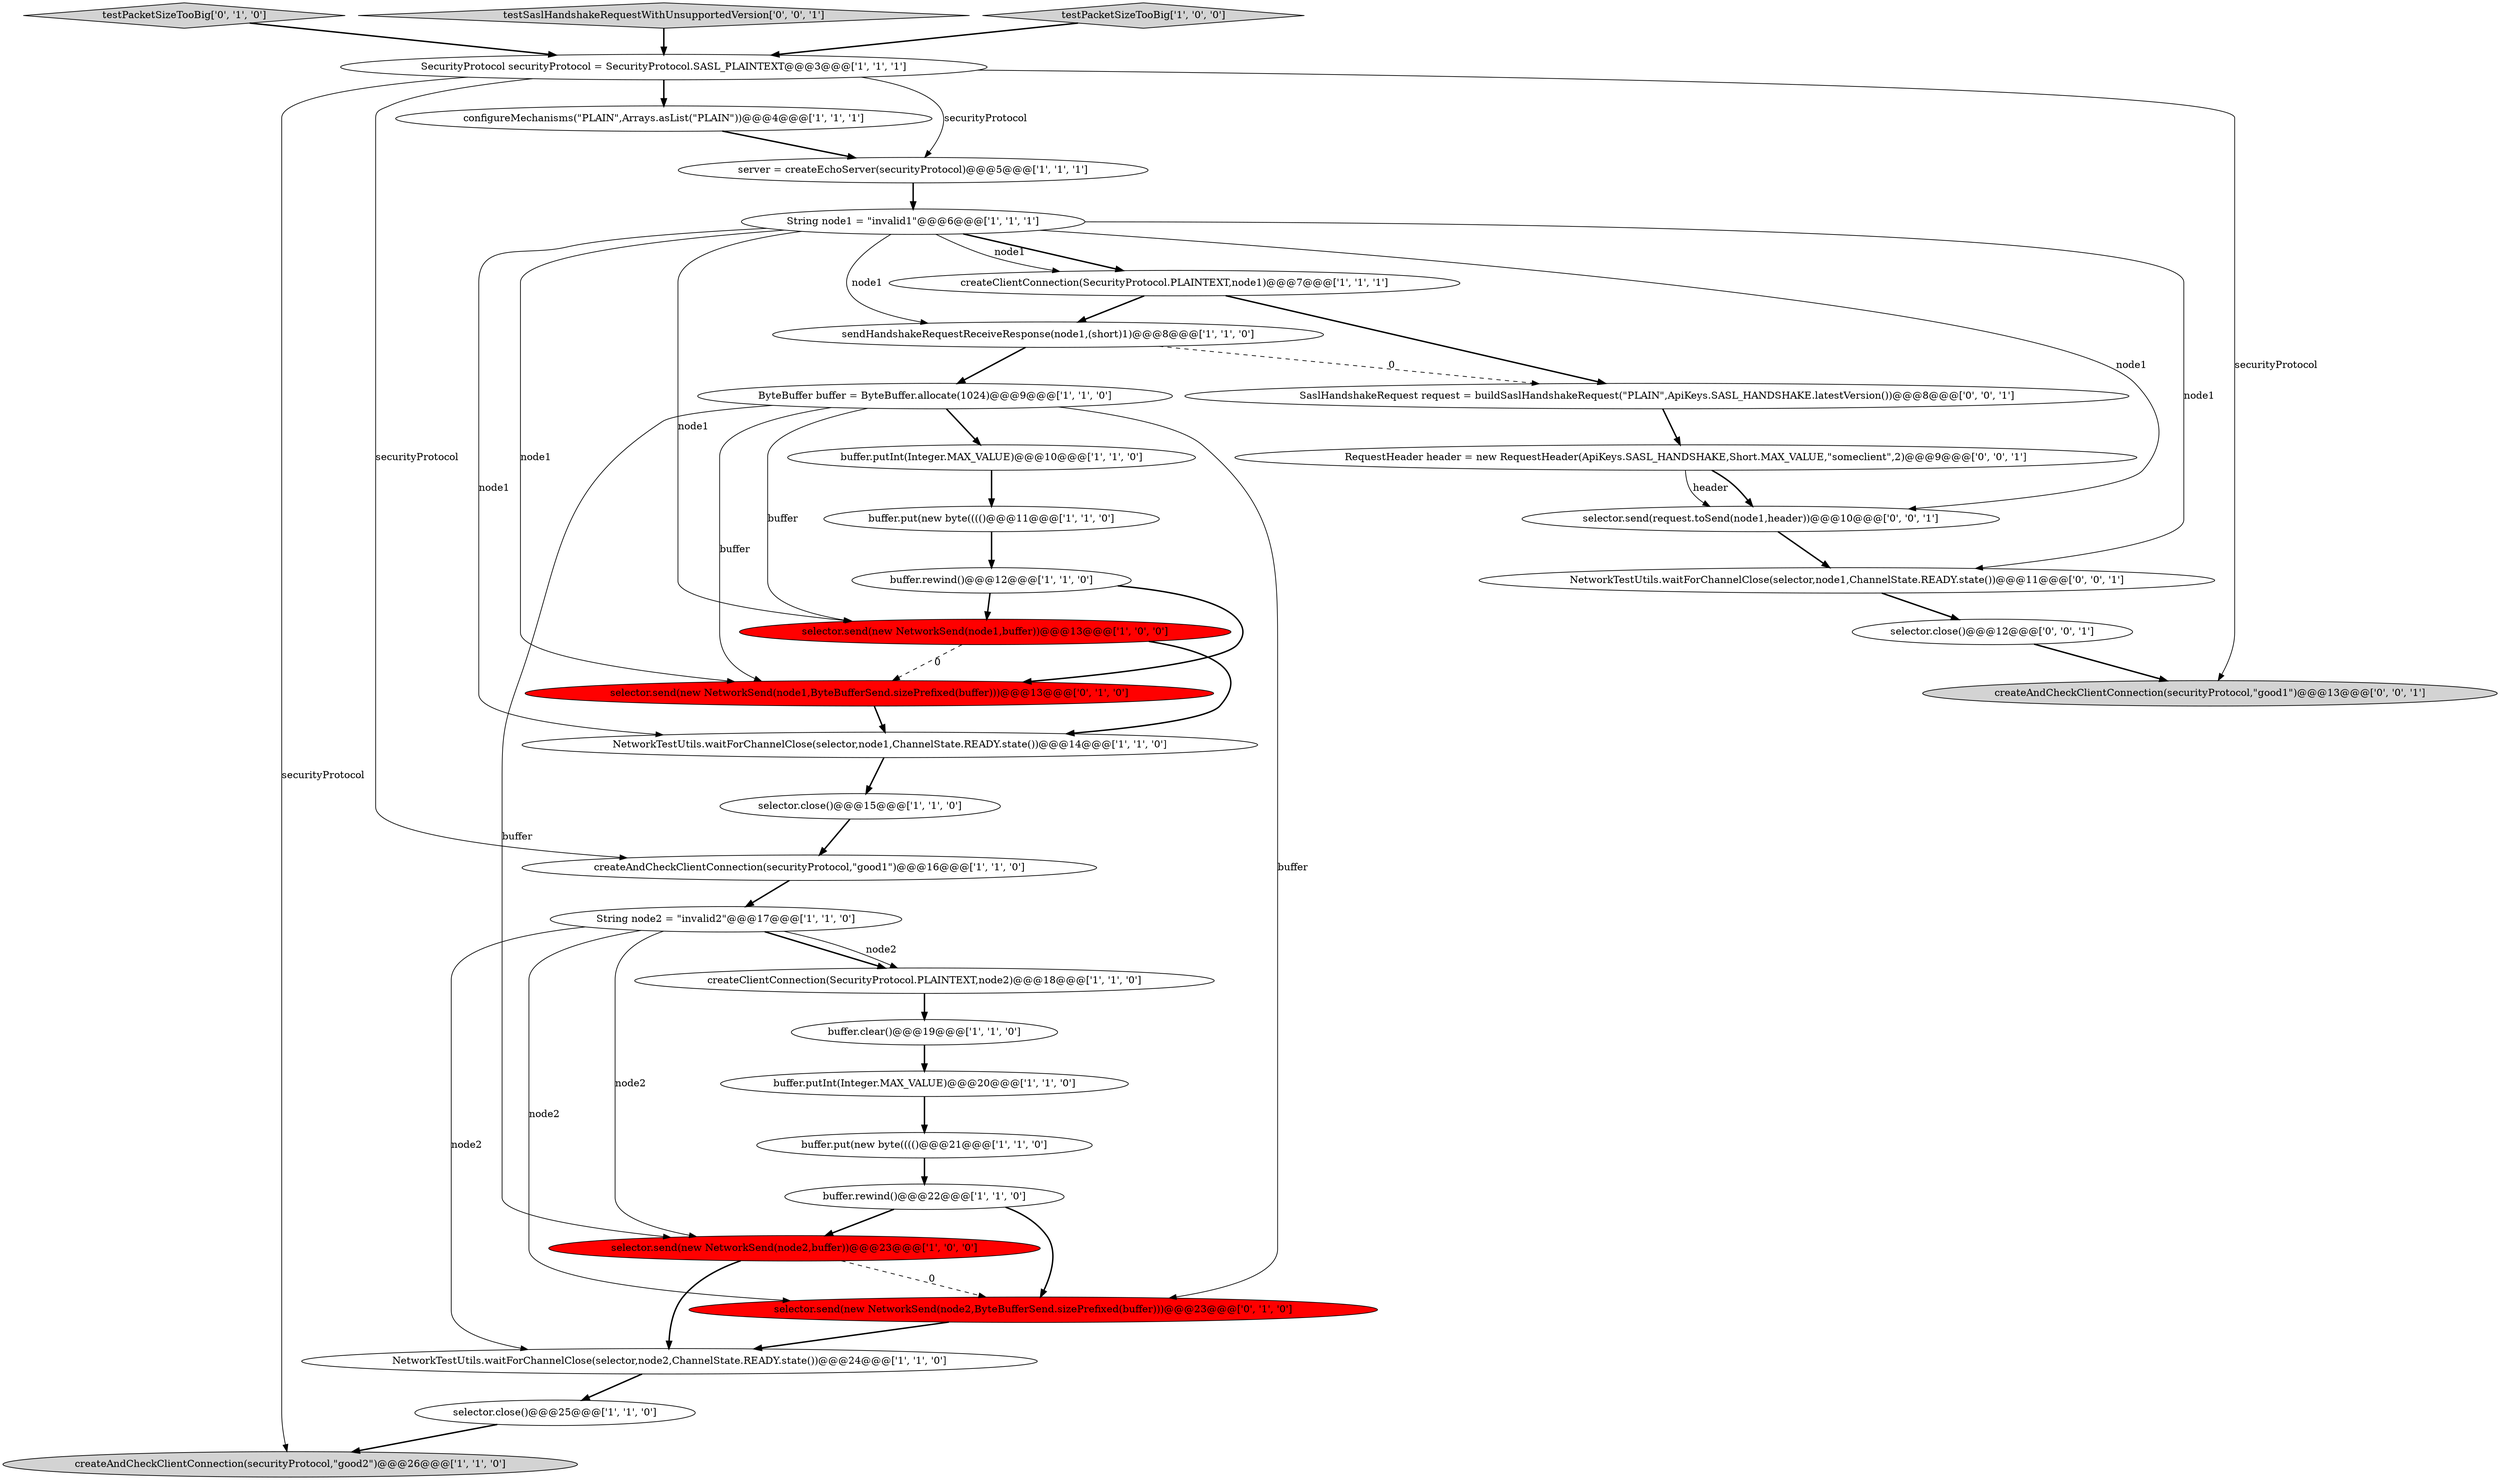 digraph {
10 [style = filled, label = "buffer.put(new byte(((()@@@21@@@['1', '1', '0']", fillcolor = white, shape = ellipse image = "AAA0AAABBB1BBB"];
28 [style = filled, label = "NetworkTestUtils.waitForChannelClose(selector,node1,ChannelState.READY.state())@@@11@@@['0', '0', '1']", fillcolor = white, shape = ellipse image = "AAA0AAABBB3BBB"];
0 [style = filled, label = "NetworkTestUtils.waitForChannelClose(selector,node2,ChannelState.READY.state())@@@24@@@['1', '1', '0']", fillcolor = white, shape = ellipse image = "AAA0AAABBB1BBB"];
6 [style = filled, label = "selector.close()@@@25@@@['1', '1', '0']", fillcolor = white, shape = ellipse image = "AAA0AAABBB1BBB"];
19 [style = filled, label = "String node1 = \"invalid1\"@@@6@@@['1', '1', '1']", fillcolor = white, shape = ellipse image = "AAA0AAABBB1BBB"];
26 [style = filled, label = "testPacketSizeTooBig['0', '1', '0']", fillcolor = lightgray, shape = diamond image = "AAA0AAABBB2BBB"];
25 [style = filled, label = "selector.send(new NetworkSend(node2,ByteBufferSend.sizePrefixed(buffer)))@@@23@@@['0', '1', '0']", fillcolor = red, shape = ellipse image = "AAA1AAABBB2BBB"];
18 [style = filled, label = "selector.send(new NetworkSend(node2,buffer))@@@23@@@['1', '0', '0']", fillcolor = red, shape = ellipse image = "AAA1AAABBB1BBB"];
2 [style = filled, label = "SecurityProtocol securityProtocol = SecurityProtocol.SASL_PLAINTEXT@@@3@@@['1', '1', '1']", fillcolor = white, shape = ellipse image = "AAA0AAABBB1BBB"];
13 [style = filled, label = "buffer.rewind()@@@12@@@['1', '1', '0']", fillcolor = white, shape = ellipse image = "AAA0AAABBB1BBB"];
33 [style = filled, label = "selector.close()@@@12@@@['0', '0', '1']", fillcolor = white, shape = ellipse image = "AAA0AAABBB3BBB"];
8 [style = filled, label = "selector.send(new NetworkSend(node1,buffer))@@@13@@@['1', '0', '0']", fillcolor = red, shape = ellipse image = "AAA1AAABBB1BBB"];
20 [style = filled, label = "createAndCheckClientConnection(securityProtocol,\"good2\")@@@26@@@['1', '1', '0']", fillcolor = lightgray, shape = ellipse image = "AAA0AAABBB1BBB"];
21 [style = filled, label = "buffer.rewind()@@@22@@@['1', '1', '0']", fillcolor = white, shape = ellipse image = "AAA0AAABBB1BBB"];
15 [style = filled, label = "buffer.put(new byte(((()@@@11@@@['1', '1', '0']", fillcolor = white, shape = ellipse image = "AAA0AAABBB1BBB"];
7 [style = filled, label = "createAndCheckClientConnection(securityProtocol,\"good1\")@@@16@@@['1', '1', '0']", fillcolor = white, shape = ellipse image = "AAA0AAABBB1BBB"];
29 [style = filled, label = "selector.send(request.toSend(node1,header))@@@10@@@['0', '0', '1']", fillcolor = white, shape = ellipse image = "AAA0AAABBB3BBB"];
9 [style = filled, label = "server = createEchoServer(securityProtocol)@@@5@@@['1', '1', '1']", fillcolor = white, shape = ellipse image = "AAA0AAABBB1BBB"];
11 [style = filled, label = "sendHandshakeRequestReceiveResponse(node1,(short)1)@@@8@@@['1', '1', '0']", fillcolor = white, shape = ellipse image = "AAA0AAABBB1BBB"];
31 [style = filled, label = "createAndCheckClientConnection(securityProtocol,\"good1\")@@@13@@@['0', '0', '1']", fillcolor = lightgray, shape = ellipse image = "AAA0AAABBB3BBB"];
5 [style = filled, label = "configureMechanisms(\"PLAIN\",Arrays.asList(\"PLAIN\"))@@@4@@@['1', '1', '1']", fillcolor = white, shape = ellipse image = "AAA0AAABBB1BBB"];
24 [style = filled, label = "selector.close()@@@15@@@['1', '1', '0']", fillcolor = white, shape = ellipse image = "AAA0AAABBB1BBB"];
34 [style = filled, label = "testSaslHandshakeRequestWithUnsupportedVersion['0', '0', '1']", fillcolor = lightgray, shape = diamond image = "AAA0AAABBB3BBB"];
4 [style = filled, label = "createClientConnection(SecurityProtocol.PLAINTEXT,node2)@@@18@@@['1', '1', '0']", fillcolor = white, shape = ellipse image = "AAA0AAABBB1BBB"];
16 [style = filled, label = "NetworkTestUtils.waitForChannelClose(selector,node1,ChannelState.READY.state())@@@14@@@['1', '1', '0']", fillcolor = white, shape = ellipse image = "AAA0AAABBB1BBB"];
32 [style = filled, label = "RequestHeader header = new RequestHeader(ApiKeys.SASL_HANDSHAKE,Short.MAX_VALUE,\"someclient\",2)@@@9@@@['0', '0', '1']", fillcolor = white, shape = ellipse image = "AAA0AAABBB3BBB"];
17 [style = filled, label = "buffer.putInt(Integer.MAX_VALUE)@@@20@@@['1', '1', '0']", fillcolor = white, shape = ellipse image = "AAA0AAABBB1BBB"];
22 [style = filled, label = "String node2 = \"invalid2\"@@@17@@@['1', '1', '0']", fillcolor = white, shape = ellipse image = "AAA0AAABBB1BBB"];
12 [style = filled, label = "createClientConnection(SecurityProtocol.PLAINTEXT,node1)@@@7@@@['1', '1', '1']", fillcolor = white, shape = ellipse image = "AAA0AAABBB1BBB"];
23 [style = filled, label = "ByteBuffer buffer = ByteBuffer.allocate(1024)@@@9@@@['1', '1', '0']", fillcolor = white, shape = ellipse image = "AAA0AAABBB1BBB"];
30 [style = filled, label = "SaslHandshakeRequest request = buildSaslHandshakeRequest(\"PLAIN\",ApiKeys.SASL_HANDSHAKE.latestVersion())@@@8@@@['0', '0', '1']", fillcolor = white, shape = ellipse image = "AAA0AAABBB3BBB"];
27 [style = filled, label = "selector.send(new NetworkSend(node1,ByteBufferSend.sizePrefixed(buffer)))@@@13@@@['0', '1', '0']", fillcolor = red, shape = ellipse image = "AAA1AAABBB2BBB"];
14 [style = filled, label = "buffer.clear()@@@19@@@['1', '1', '0']", fillcolor = white, shape = ellipse image = "AAA0AAABBB1BBB"];
1 [style = filled, label = "testPacketSizeTooBig['1', '0', '0']", fillcolor = lightgray, shape = diamond image = "AAA0AAABBB1BBB"];
3 [style = filled, label = "buffer.putInt(Integer.MAX_VALUE)@@@10@@@['1', '1', '0']", fillcolor = white, shape = ellipse image = "AAA0AAABBB1BBB"];
25->0 [style = bold, label=""];
2->7 [style = solid, label="securityProtocol"];
17->10 [style = bold, label=""];
8->16 [style = bold, label=""];
4->14 [style = bold, label=""];
15->13 [style = bold, label=""];
23->8 [style = solid, label="buffer"];
5->9 [style = bold, label=""];
19->12 [style = bold, label=""];
0->6 [style = bold, label=""];
19->27 [style = solid, label="node1"];
16->24 [style = bold, label=""];
12->11 [style = bold, label=""];
23->25 [style = solid, label="buffer"];
19->8 [style = solid, label="node1"];
14->17 [style = bold, label=""];
12->30 [style = bold, label=""];
23->3 [style = bold, label=""];
3->15 [style = bold, label=""];
30->32 [style = bold, label=""];
10->21 [style = bold, label=""];
19->29 [style = solid, label="node1"];
21->25 [style = bold, label=""];
27->16 [style = bold, label=""];
2->9 [style = solid, label="securityProtocol"];
22->25 [style = solid, label="node2"];
21->18 [style = bold, label=""];
22->4 [style = bold, label=""];
32->29 [style = bold, label=""];
29->28 [style = bold, label=""];
6->20 [style = bold, label=""];
23->18 [style = solid, label="buffer"];
7->22 [style = bold, label=""];
26->2 [style = bold, label=""];
13->27 [style = bold, label=""];
2->20 [style = solid, label="securityProtocol"];
19->11 [style = solid, label="node1"];
19->16 [style = solid, label="node1"];
28->33 [style = bold, label=""];
22->0 [style = solid, label="node2"];
34->2 [style = bold, label=""];
19->12 [style = solid, label="node1"];
2->31 [style = solid, label="securityProtocol"];
19->28 [style = solid, label="node1"];
9->19 [style = bold, label=""];
33->31 [style = bold, label=""];
32->29 [style = solid, label="header"];
8->27 [style = dashed, label="0"];
1->2 [style = bold, label=""];
13->8 [style = bold, label=""];
11->30 [style = dashed, label="0"];
24->7 [style = bold, label=""];
11->23 [style = bold, label=""];
22->4 [style = solid, label="node2"];
18->0 [style = bold, label=""];
23->27 [style = solid, label="buffer"];
22->18 [style = solid, label="node2"];
18->25 [style = dashed, label="0"];
2->5 [style = bold, label=""];
}
